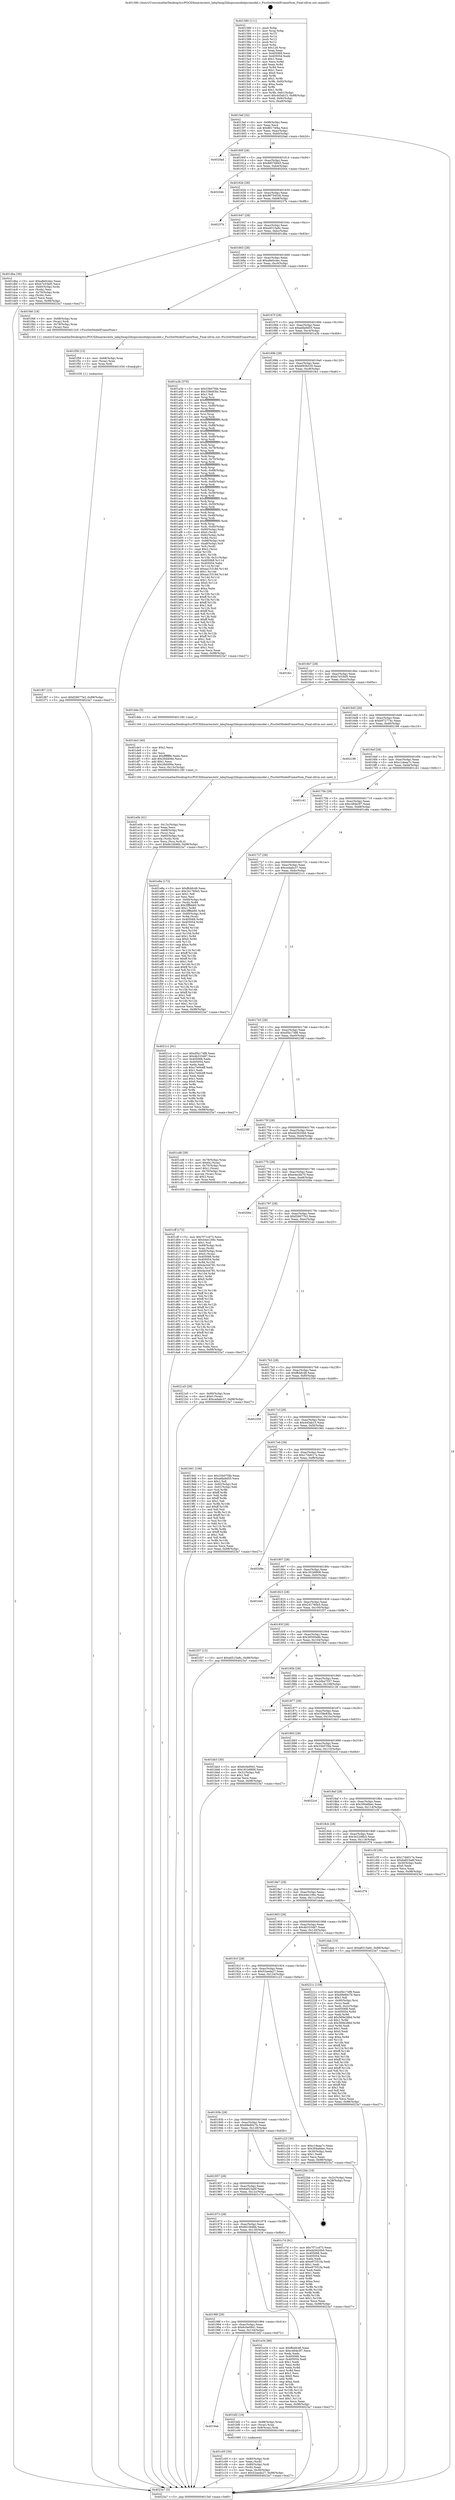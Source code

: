 digraph "0x401580" {
  label = "0x401580 (/mnt/c/Users/mathe/Desktop/tcc/POCII/binaries/extr_labq3map2libspicomodelpicomodel.c_PicoSetModelFrameNum_Final-ollvm.out::main(0))"
  labelloc = "t"
  node[shape=record]

  Entry [label="",width=0.3,height=0.3,shape=circle,fillcolor=black,style=filled]
  "0x4015ef" [label="{
     0x4015ef [32]\l
     | [instrs]\l
     &nbsp;&nbsp;0x4015ef \<+6\>: mov -0x98(%rbp),%eax\l
     &nbsp;&nbsp;0x4015f5 \<+2\>: mov %eax,%ecx\l
     &nbsp;&nbsp;0x4015f7 \<+6\>: sub $0x88174f4a,%ecx\l
     &nbsp;&nbsp;0x4015fd \<+6\>: mov %eax,-0xac(%rbp)\l
     &nbsp;&nbsp;0x401603 \<+6\>: mov %ecx,-0xb0(%rbp)\l
     &nbsp;&nbsp;0x401609 \<+6\>: je 00000000004020ad \<main+0xb2d\>\l
  }"]
  "0x4020ad" [label="{
     0x4020ad\l
  }", style=dashed]
  "0x40160f" [label="{
     0x40160f [28]\l
     | [instrs]\l
     &nbsp;&nbsp;0x40160f \<+5\>: jmp 0000000000401614 \<main+0x94\>\l
     &nbsp;&nbsp;0x401614 \<+6\>: mov -0xac(%rbp),%eax\l
     &nbsp;&nbsp;0x40161a \<+5\>: sub $0x88576845,%eax\l
     &nbsp;&nbsp;0x40161f \<+6\>: mov %eax,-0xb4(%rbp)\l
     &nbsp;&nbsp;0x401625 \<+6\>: je 0000000000402044 \<main+0xac4\>\l
  }"]
  Exit [label="",width=0.3,height=0.3,shape=circle,fillcolor=black,style=filled,peripheries=2]
  "0x402044" [label="{
     0x402044\l
  }", style=dashed]
  "0x40162b" [label="{
     0x40162b [28]\l
     | [instrs]\l
     &nbsp;&nbsp;0x40162b \<+5\>: jmp 0000000000401630 \<main+0xb0\>\l
     &nbsp;&nbsp;0x401630 \<+6\>: mov -0xac(%rbp),%eax\l
     &nbsp;&nbsp;0x401636 \<+5\>: sub $0x96754536,%eax\l
     &nbsp;&nbsp;0x40163b \<+6\>: mov %eax,-0xb8(%rbp)\l
     &nbsp;&nbsp;0x401641 \<+6\>: je 000000000040237b \<main+0xdfb\>\l
  }"]
  "0x401f67" [label="{
     0x401f67 [15]\l
     | [instrs]\l
     &nbsp;&nbsp;0x401f67 \<+10\>: movl $0xf26677b3,-0x98(%rbp)\l
     &nbsp;&nbsp;0x401f71 \<+5\>: jmp 00000000004023a7 \<main+0xe27\>\l
  }"]
  "0x40237b" [label="{
     0x40237b\l
  }", style=dashed]
  "0x401647" [label="{
     0x401647 [28]\l
     | [instrs]\l
     &nbsp;&nbsp;0x401647 \<+5\>: jmp 000000000040164c \<main+0xcc\>\l
     &nbsp;&nbsp;0x40164c \<+6\>: mov -0xac(%rbp),%eax\l
     &nbsp;&nbsp;0x401652 \<+5\>: sub $0xa6515a8c,%eax\l
     &nbsp;&nbsp;0x401657 \<+6\>: mov %eax,-0xbc(%rbp)\l
     &nbsp;&nbsp;0x40165d \<+6\>: je 0000000000401dba \<main+0x83a\>\l
  }"]
  "0x401f58" [label="{
     0x401f58 [15]\l
     | [instrs]\l
     &nbsp;&nbsp;0x401f58 \<+4\>: mov -0x68(%rbp),%rax\l
     &nbsp;&nbsp;0x401f5c \<+3\>: mov (%rax),%rax\l
     &nbsp;&nbsp;0x401f5f \<+3\>: mov %rax,%rdi\l
     &nbsp;&nbsp;0x401f62 \<+5\>: call 0000000000401030 \<free@plt\>\l
     | [calls]\l
     &nbsp;&nbsp;0x401030 \{1\} (unknown)\l
  }"]
  "0x401dba" [label="{
     0x401dba [36]\l
     | [instrs]\l
     &nbsp;&nbsp;0x401dba \<+5\>: mov $0xa8e0c4ec,%eax\l
     &nbsp;&nbsp;0x401dbf \<+5\>: mov $0xb7e53bf5,%ecx\l
     &nbsp;&nbsp;0x401dc4 \<+4\>: mov -0x60(%rbp),%rdx\l
     &nbsp;&nbsp;0x401dc8 \<+2\>: mov (%rdx),%esi\l
     &nbsp;&nbsp;0x401dca \<+4\>: mov -0x70(%rbp),%rdx\l
     &nbsp;&nbsp;0x401dce \<+2\>: cmp (%rdx),%esi\l
     &nbsp;&nbsp;0x401dd0 \<+3\>: cmovl %ecx,%eax\l
     &nbsp;&nbsp;0x401dd3 \<+6\>: mov %eax,-0x98(%rbp)\l
     &nbsp;&nbsp;0x401dd9 \<+5\>: jmp 00000000004023a7 \<main+0xe27\>\l
  }"]
  "0x401663" [label="{
     0x401663 [28]\l
     | [instrs]\l
     &nbsp;&nbsp;0x401663 \<+5\>: jmp 0000000000401668 \<main+0xe8\>\l
     &nbsp;&nbsp;0x401668 \<+6\>: mov -0xac(%rbp),%eax\l
     &nbsp;&nbsp;0x40166e \<+5\>: sub $0xa8e0c4ec,%eax\l
     &nbsp;&nbsp;0x401673 \<+6\>: mov %eax,-0xc0(%rbp)\l
     &nbsp;&nbsp;0x401679 \<+6\>: je 0000000000401f46 \<main+0x9c6\>\l
  }"]
  "0x401e0b" [label="{
     0x401e0b [41]\l
     | [instrs]\l
     &nbsp;&nbsp;0x401e0b \<+6\>: mov -0x13c(%rbp),%ecx\l
     &nbsp;&nbsp;0x401e11 \<+3\>: imul %eax,%ecx\l
     &nbsp;&nbsp;0x401e14 \<+4\>: mov -0x68(%rbp),%rsi\l
     &nbsp;&nbsp;0x401e18 \<+3\>: mov (%rsi),%rsi\l
     &nbsp;&nbsp;0x401e1b \<+4\>: mov -0x60(%rbp),%rdi\l
     &nbsp;&nbsp;0x401e1f \<+3\>: movslq (%rdi),%rdi\l
     &nbsp;&nbsp;0x401e22 \<+3\>: mov %ecx,(%rsi,%rdi,4)\l
     &nbsp;&nbsp;0x401e25 \<+10\>: movl $0x6b1fd46b,-0x98(%rbp)\l
     &nbsp;&nbsp;0x401e2f \<+5\>: jmp 00000000004023a7 \<main+0xe27\>\l
  }"]
  "0x401f46" [label="{
     0x401f46 [18]\l
     | [instrs]\l
     &nbsp;&nbsp;0x401f46 \<+4\>: mov -0x68(%rbp),%rax\l
     &nbsp;&nbsp;0x401f4a \<+3\>: mov (%rax),%rdi\l
     &nbsp;&nbsp;0x401f4d \<+4\>: mov -0x78(%rbp),%rax\l
     &nbsp;&nbsp;0x401f51 \<+2\>: mov (%rax),%esi\l
     &nbsp;&nbsp;0x401f53 \<+5\>: call 00000000004013c0 \<PicoSetModelFrameNum\>\l
     | [calls]\l
     &nbsp;&nbsp;0x4013c0 \{1\} (/mnt/c/Users/mathe/Desktop/tcc/POCII/binaries/extr_labq3map2libspicomodelpicomodel.c_PicoSetModelFrameNum_Final-ollvm.out::PicoSetModelFrameNum)\l
  }"]
  "0x40167f" [label="{
     0x40167f [28]\l
     | [instrs]\l
     &nbsp;&nbsp;0x40167f \<+5\>: jmp 0000000000401684 \<main+0x104\>\l
     &nbsp;&nbsp;0x401684 \<+6\>: mov -0xac(%rbp),%eax\l
     &nbsp;&nbsp;0x40168a \<+5\>: sub $0xafda9d55,%eax\l
     &nbsp;&nbsp;0x40168f \<+6\>: mov %eax,-0xc4(%rbp)\l
     &nbsp;&nbsp;0x401695 \<+6\>: je 0000000000401a3b \<main+0x4bb\>\l
  }"]
  "0x401de3" [label="{
     0x401de3 [40]\l
     | [instrs]\l
     &nbsp;&nbsp;0x401de3 \<+5\>: mov $0x2,%ecx\l
     &nbsp;&nbsp;0x401de8 \<+1\>: cltd\l
     &nbsp;&nbsp;0x401de9 \<+2\>: idiv %ecx\l
     &nbsp;&nbsp;0x401deb \<+6\>: imul $0xfffffffe,%edx,%ecx\l
     &nbsp;&nbsp;0x401df1 \<+6\>: add $0x26d406e,%ecx\l
     &nbsp;&nbsp;0x401df7 \<+3\>: add $0x1,%ecx\l
     &nbsp;&nbsp;0x401dfa \<+6\>: sub $0x26d406e,%ecx\l
     &nbsp;&nbsp;0x401e00 \<+6\>: mov %ecx,-0x13c(%rbp)\l
     &nbsp;&nbsp;0x401e06 \<+5\>: call 0000000000401160 \<next_i\>\l
     | [calls]\l
     &nbsp;&nbsp;0x401160 \{1\} (/mnt/c/Users/mathe/Desktop/tcc/POCII/binaries/extr_labq3map2libspicomodelpicomodel.c_PicoSetModelFrameNum_Final-ollvm.out::next_i)\l
  }"]
  "0x401a3b" [label="{
     0x401a3b [376]\l
     | [instrs]\l
     &nbsp;&nbsp;0x401a3b \<+5\>: mov $0x33b07f4b,%eax\l
     &nbsp;&nbsp;0x401a40 \<+5\>: mov $0x338e83bc,%ecx\l
     &nbsp;&nbsp;0x401a45 \<+2\>: mov $0x1,%dl\l
     &nbsp;&nbsp;0x401a47 \<+3\>: mov %rsp,%rsi\l
     &nbsp;&nbsp;0x401a4a \<+4\>: add $0xfffffffffffffff0,%rsi\l
     &nbsp;&nbsp;0x401a4e \<+3\>: mov %rsi,%rsp\l
     &nbsp;&nbsp;0x401a51 \<+7\>: mov %rsi,-0x90(%rbp)\l
     &nbsp;&nbsp;0x401a58 \<+3\>: mov %rsp,%rsi\l
     &nbsp;&nbsp;0x401a5b \<+4\>: add $0xfffffffffffffff0,%rsi\l
     &nbsp;&nbsp;0x401a5f \<+3\>: mov %rsi,%rsp\l
     &nbsp;&nbsp;0x401a62 \<+3\>: mov %rsp,%rdi\l
     &nbsp;&nbsp;0x401a65 \<+4\>: add $0xfffffffffffffff0,%rdi\l
     &nbsp;&nbsp;0x401a69 \<+3\>: mov %rdi,%rsp\l
     &nbsp;&nbsp;0x401a6c \<+7\>: mov %rdi,-0x88(%rbp)\l
     &nbsp;&nbsp;0x401a73 \<+3\>: mov %rsp,%rdi\l
     &nbsp;&nbsp;0x401a76 \<+4\>: add $0xfffffffffffffff0,%rdi\l
     &nbsp;&nbsp;0x401a7a \<+3\>: mov %rdi,%rsp\l
     &nbsp;&nbsp;0x401a7d \<+4\>: mov %rdi,-0x80(%rbp)\l
     &nbsp;&nbsp;0x401a81 \<+3\>: mov %rsp,%rdi\l
     &nbsp;&nbsp;0x401a84 \<+4\>: add $0xfffffffffffffff0,%rdi\l
     &nbsp;&nbsp;0x401a88 \<+3\>: mov %rdi,%rsp\l
     &nbsp;&nbsp;0x401a8b \<+4\>: mov %rdi,-0x78(%rbp)\l
     &nbsp;&nbsp;0x401a8f \<+3\>: mov %rsp,%rdi\l
     &nbsp;&nbsp;0x401a92 \<+4\>: add $0xfffffffffffffff0,%rdi\l
     &nbsp;&nbsp;0x401a96 \<+3\>: mov %rdi,%rsp\l
     &nbsp;&nbsp;0x401a99 \<+4\>: mov %rdi,-0x70(%rbp)\l
     &nbsp;&nbsp;0x401a9d \<+3\>: mov %rsp,%rdi\l
     &nbsp;&nbsp;0x401aa0 \<+4\>: add $0xfffffffffffffff0,%rdi\l
     &nbsp;&nbsp;0x401aa4 \<+3\>: mov %rdi,%rsp\l
     &nbsp;&nbsp;0x401aa7 \<+4\>: mov %rdi,-0x68(%rbp)\l
     &nbsp;&nbsp;0x401aab \<+3\>: mov %rsp,%rdi\l
     &nbsp;&nbsp;0x401aae \<+4\>: add $0xfffffffffffffff0,%rdi\l
     &nbsp;&nbsp;0x401ab2 \<+3\>: mov %rdi,%rsp\l
     &nbsp;&nbsp;0x401ab5 \<+4\>: mov %rdi,-0x60(%rbp)\l
     &nbsp;&nbsp;0x401ab9 \<+3\>: mov %rsp,%rdi\l
     &nbsp;&nbsp;0x401abc \<+4\>: add $0xfffffffffffffff0,%rdi\l
     &nbsp;&nbsp;0x401ac0 \<+3\>: mov %rdi,%rsp\l
     &nbsp;&nbsp;0x401ac3 \<+4\>: mov %rdi,-0x58(%rbp)\l
     &nbsp;&nbsp;0x401ac7 \<+3\>: mov %rsp,%rdi\l
     &nbsp;&nbsp;0x401aca \<+4\>: add $0xfffffffffffffff0,%rdi\l
     &nbsp;&nbsp;0x401ace \<+3\>: mov %rdi,%rsp\l
     &nbsp;&nbsp;0x401ad1 \<+4\>: mov %rdi,-0x50(%rbp)\l
     &nbsp;&nbsp;0x401ad5 \<+3\>: mov %rsp,%rdi\l
     &nbsp;&nbsp;0x401ad8 \<+4\>: add $0xfffffffffffffff0,%rdi\l
     &nbsp;&nbsp;0x401adc \<+3\>: mov %rdi,%rsp\l
     &nbsp;&nbsp;0x401adf \<+4\>: mov %rdi,-0x48(%rbp)\l
     &nbsp;&nbsp;0x401ae3 \<+3\>: mov %rsp,%rdi\l
     &nbsp;&nbsp;0x401ae6 \<+4\>: add $0xfffffffffffffff0,%rdi\l
     &nbsp;&nbsp;0x401aea \<+3\>: mov %rdi,%rsp\l
     &nbsp;&nbsp;0x401aed \<+4\>: mov %rdi,-0x40(%rbp)\l
     &nbsp;&nbsp;0x401af1 \<+7\>: mov -0x90(%rbp),%rdi\l
     &nbsp;&nbsp;0x401af8 \<+6\>: movl $0x0,(%rdi)\l
     &nbsp;&nbsp;0x401afe \<+7\>: mov -0x9c(%rbp),%r8d\l
     &nbsp;&nbsp;0x401b05 \<+3\>: mov %r8d,(%rsi)\l
     &nbsp;&nbsp;0x401b08 \<+7\>: mov -0x88(%rbp),%rdi\l
     &nbsp;&nbsp;0x401b0f \<+7\>: mov -0xa8(%rbp),%r9\l
     &nbsp;&nbsp;0x401b16 \<+3\>: mov %r9,(%rdi)\l
     &nbsp;&nbsp;0x401b19 \<+3\>: cmpl $0x2,(%rsi)\l
     &nbsp;&nbsp;0x401b1c \<+4\>: setne %r10b\l
     &nbsp;&nbsp;0x401b20 \<+4\>: and $0x1,%r10b\l
     &nbsp;&nbsp;0x401b24 \<+4\>: mov %r10b,-0x31(%rbp)\l
     &nbsp;&nbsp;0x401b28 \<+8\>: mov 0x405068,%r11d\l
     &nbsp;&nbsp;0x401b30 \<+7\>: mov 0x405054,%ebx\l
     &nbsp;&nbsp;0x401b37 \<+3\>: mov %r11d,%r14d\l
     &nbsp;&nbsp;0x401b3a \<+7\>: add $0xaa15318d,%r14d\l
     &nbsp;&nbsp;0x401b41 \<+4\>: sub $0x1,%r14d\l
     &nbsp;&nbsp;0x401b45 \<+7\>: sub $0xaa15318d,%r14d\l
     &nbsp;&nbsp;0x401b4c \<+4\>: imul %r14d,%r11d\l
     &nbsp;&nbsp;0x401b50 \<+4\>: and $0x1,%r11d\l
     &nbsp;&nbsp;0x401b54 \<+4\>: cmp $0x0,%r11d\l
     &nbsp;&nbsp;0x401b58 \<+4\>: sete %r10b\l
     &nbsp;&nbsp;0x401b5c \<+3\>: cmp $0xa,%ebx\l
     &nbsp;&nbsp;0x401b5f \<+4\>: setl %r15b\l
     &nbsp;&nbsp;0x401b63 \<+3\>: mov %r10b,%r12b\l
     &nbsp;&nbsp;0x401b66 \<+4\>: xor $0xff,%r12b\l
     &nbsp;&nbsp;0x401b6a \<+3\>: mov %r15b,%r13b\l
     &nbsp;&nbsp;0x401b6d \<+4\>: xor $0xff,%r13b\l
     &nbsp;&nbsp;0x401b71 \<+3\>: xor $0x1,%dl\l
     &nbsp;&nbsp;0x401b74 \<+3\>: mov %r12b,%sil\l
     &nbsp;&nbsp;0x401b77 \<+4\>: and $0xff,%sil\l
     &nbsp;&nbsp;0x401b7b \<+3\>: and %dl,%r10b\l
     &nbsp;&nbsp;0x401b7e \<+3\>: mov %r13b,%dil\l
     &nbsp;&nbsp;0x401b81 \<+4\>: and $0xff,%dil\l
     &nbsp;&nbsp;0x401b85 \<+3\>: and %dl,%r15b\l
     &nbsp;&nbsp;0x401b88 \<+3\>: or %r10b,%sil\l
     &nbsp;&nbsp;0x401b8b \<+3\>: or %r15b,%dil\l
     &nbsp;&nbsp;0x401b8e \<+3\>: xor %dil,%sil\l
     &nbsp;&nbsp;0x401b91 \<+3\>: or %r13b,%r12b\l
     &nbsp;&nbsp;0x401b94 \<+4\>: xor $0xff,%r12b\l
     &nbsp;&nbsp;0x401b98 \<+3\>: or $0x1,%dl\l
     &nbsp;&nbsp;0x401b9b \<+3\>: and %dl,%r12b\l
     &nbsp;&nbsp;0x401b9e \<+3\>: or %r12b,%sil\l
     &nbsp;&nbsp;0x401ba1 \<+4\>: test $0x1,%sil\l
     &nbsp;&nbsp;0x401ba5 \<+3\>: cmovne %ecx,%eax\l
     &nbsp;&nbsp;0x401ba8 \<+6\>: mov %eax,-0x98(%rbp)\l
     &nbsp;&nbsp;0x401bae \<+5\>: jmp 00000000004023a7 \<main+0xe27\>\l
  }"]
  "0x40169b" [label="{
     0x40169b [28]\l
     | [instrs]\l
     &nbsp;&nbsp;0x40169b \<+5\>: jmp 00000000004016a0 \<main+0x120\>\l
     &nbsp;&nbsp;0x4016a0 \<+6\>: mov -0xac(%rbp),%eax\l
     &nbsp;&nbsp;0x4016a6 \<+5\>: sub $0xb693b530,%eax\l
     &nbsp;&nbsp;0x4016ab \<+6\>: mov %eax,-0xc8(%rbp)\l
     &nbsp;&nbsp;0x4016b1 \<+6\>: je 0000000000401fe1 \<main+0xa61\>\l
  }"]
  "0x401cff" [label="{
     0x401cff [172]\l
     | [instrs]\l
     &nbsp;&nbsp;0x401cff \<+5\>: mov $0x7f71cd73,%ecx\l
     &nbsp;&nbsp;0x401d04 \<+5\>: mov $0x44ec166c,%edx\l
     &nbsp;&nbsp;0x401d09 \<+3\>: mov $0x1,%sil\l
     &nbsp;&nbsp;0x401d0c \<+4\>: mov -0x68(%rbp),%rdi\l
     &nbsp;&nbsp;0x401d10 \<+3\>: mov %rax,(%rdi)\l
     &nbsp;&nbsp;0x401d13 \<+4\>: mov -0x60(%rbp),%rax\l
     &nbsp;&nbsp;0x401d17 \<+6\>: movl $0x0,(%rax)\l
     &nbsp;&nbsp;0x401d1d \<+8\>: mov 0x405068,%r8d\l
     &nbsp;&nbsp;0x401d25 \<+8\>: mov 0x405054,%r9d\l
     &nbsp;&nbsp;0x401d2d \<+3\>: mov %r8d,%r10d\l
     &nbsp;&nbsp;0x401d30 \<+7\>: add $0x4a344781,%r10d\l
     &nbsp;&nbsp;0x401d37 \<+4\>: sub $0x1,%r10d\l
     &nbsp;&nbsp;0x401d3b \<+7\>: sub $0x4a344781,%r10d\l
     &nbsp;&nbsp;0x401d42 \<+4\>: imul %r10d,%r8d\l
     &nbsp;&nbsp;0x401d46 \<+4\>: and $0x1,%r8d\l
     &nbsp;&nbsp;0x401d4a \<+4\>: cmp $0x0,%r8d\l
     &nbsp;&nbsp;0x401d4e \<+4\>: sete %r11b\l
     &nbsp;&nbsp;0x401d52 \<+4\>: cmp $0xa,%r9d\l
     &nbsp;&nbsp;0x401d56 \<+3\>: setl %bl\l
     &nbsp;&nbsp;0x401d59 \<+3\>: mov %r11b,%r14b\l
     &nbsp;&nbsp;0x401d5c \<+4\>: xor $0xff,%r14b\l
     &nbsp;&nbsp;0x401d60 \<+3\>: mov %bl,%r15b\l
     &nbsp;&nbsp;0x401d63 \<+4\>: xor $0xff,%r15b\l
     &nbsp;&nbsp;0x401d67 \<+4\>: xor $0x1,%sil\l
     &nbsp;&nbsp;0x401d6b \<+3\>: mov %r14b,%r12b\l
     &nbsp;&nbsp;0x401d6e \<+4\>: and $0xff,%r12b\l
     &nbsp;&nbsp;0x401d72 \<+3\>: and %sil,%r11b\l
     &nbsp;&nbsp;0x401d75 \<+3\>: mov %r15b,%r13b\l
     &nbsp;&nbsp;0x401d78 \<+4\>: and $0xff,%r13b\l
     &nbsp;&nbsp;0x401d7c \<+3\>: and %sil,%bl\l
     &nbsp;&nbsp;0x401d7f \<+3\>: or %r11b,%r12b\l
     &nbsp;&nbsp;0x401d82 \<+3\>: or %bl,%r13b\l
     &nbsp;&nbsp;0x401d85 \<+3\>: xor %r13b,%r12b\l
     &nbsp;&nbsp;0x401d88 \<+3\>: or %r15b,%r14b\l
     &nbsp;&nbsp;0x401d8b \<+4\>: xor $0xff,%r14b\l
     &nbsp;&nbsp;0x401d8f \<+4\>: or $0x1,%sil\l
     &nbsp;&nbsp;0x401d93 \<+3\>: and %sil,%r14b\l
     &nbsp;&nbsp;0x401d96 \<+3\>: or %r14b,%r12b\l
     &nbsp;&nbsp;0x401d99 \<+4\>: test $0x1,%r12b\l
     &nbsp;&nbsp;0x401d9d \<+3\>: cmovne %edx,%ecx\l
     &nbsp;&nbsp;0x401da0 \<+6\>: mov %ecx,-0x98(%rbp)\l
     &nbsp;&nbsp;0x401da6 \<+5\>: jmp 00000000004023a7 \<main+0xe27\>\l
  }"]
  "0x401fe1" [label="{
     0x401fe1\l
  }", style=dashed]
  "0x4016b7" [label="{
     0x4016b7 [28]\l
     | [instrs]\l
     &nbsp;&nbsp;0x4016b7 \<+5\>: jmp 00000000004016bc \<main+0x13c\>\l
     &nbsp;&nbsp;0x4016bc \<+6\>: mov -0xac(%rbp),%eax\l
     &nbsp;&nbsp;0x4016c2 \<+5\>: sub $0xb7e53bf5,%eax\l
     &nbsp;&nbsp;0x4016c7 \<+6\>: mov %eax,-0xcc(%rbp)\l
     &nbsp;&nbsp;0x4016cd \<+6\>: je 0000000000401dde \<main+0x85e\>\l
  }"]
  "0x401c05" [label="{
     0x401c05 [30]\l
     | [instrs]\l
     &nbsp;&nbsp;0x401c05 \<+4\>: mov -0x80(%rbp),%rdi\l
     &nbsp;&nbsp;0x401c09 \<+2\>: mov %eax,(%rdi)\l
     &nbsp;&nbsp;0x401c0b \<+4\>: mov -0x80(%rbp),%rdi\l
     &nbsp;&nbsp;0x401c0f \<+2\>: mov (%rdi),%eax\l
     &nbsp;&nbsp;0x401c11 \<+3\>: mov %eax,-0x30(%rbp)\l
     &nbsp;&nbsp;0x401c14 \<+10\>: movl $0x52aeda27,-0x98(%rbp)\l
     &nbsp;&nbsp;0x401c1e \<+5\>: jmp 00000000004023a7 \<main+0xe27\>\l
  }"]
  "0x401dde" [label="{
     0x401dde [5]\l
     | [instrs]\l
     &nbsp;&nbsp;0x401dde \<+5\>: call 0000000000401160 \<next_i\>\l
     | [calls]\l
     &nbsp;&nbsp;0x401160 \{1\} (/mnt/c/Users/mathe/Desktop/tcc/POCII/binaries/extr_labq3map2libspicomodelpicomodel.c_PicoSetModelFrameNum_Final-ollvm.out::next_i)\l
  }"]
  "0x4016d3" [label="{
     0x4016d3 [28]\l
     | [instrs]\l
     &nbsp;&nbsp;0x4016d3 \<+5\>: jmp 00000000004016d8 \<main+0x158\>\l
     &nbsp;&nbsp;0x4016d8 \<+6\>: mov -0xac(%rbp),%eax\l
     &nbsp;&nbsp;0x4016de \<+5\>: sub $0xb972774c,%eax\l
     &nbsp;&nbsp;0x4016e3 \<+6\>: mov %eax,-0xd0(%rbp)\l
     &nbsp;&nbsp;0x4016e9 \<+6\>: je 0000000000402196 \<main+0xc16\>\l
  }"]
  "0x4019ab" [label="{
     0x4019ab\l
  }", style=dashed]
  "0x402196" [label="{
     0x402196\l
  }", style=dashed]
  "0x4016ef" [label="{
     0x4016ef [28]\l
     | [instrs]\l
     &nbsp;&nbsp;0x4016ef \<+5\>: jmp 00000000004016f4 \<main+0x174\>\l
     &nbsp;&nbsp;0x4016f4 \<+6\>: mov -0xac(%rbp),%eax\l
     &nbsp;&nbsp;0x4016fa \<+5\>: sub $0xc1deaa7c,%eax\l
     &nbsp;&nbsp;0x4016ff \<+6\>: mov %eax,-0xd4(%rbp)\l
     &nbsp;&nbsp;0x401705 \<+6\>: je 0000000000401c41 \<main+0x6c1\>\l
  }"]
  "0x401bf2" [label="{
     0x401bf2 [19]\l
     | [instrs]\l
     &nbsp;&nbsp;0x401bf2 \<+7\>: mov -0x88(%rbp),%rax\l
     &nbsp;&nbsp;0x401bf9 \<+3\>: mov (%rax),%rax\l
     &nbsp;&nbsp;0x401bfc \<+4\>: mov 0x8(%rax),%rdi\l
     &nbsp;&nbsp;0x401c00 \<+5\>: call 0000000000401060 \<atoi@plt\>\l
     | [calls]\l
     &nbsp;&nbsp;0x401060 \{1\} (unknown)\l
  }"]
  "0x401c41" [label="{
     0x401c41\l
  }", style=dashed]
  "0x40170b" [label="{
     0x40170b [28]\l
     | [instrs]\l
     &nbsp;&nbsp;0x40170b \<+5\>: jmp 0000000000401710 \<main+0x190\>\l
     &nbsp;&nbsp;0x401710 \<+6\>: mov -0xac(%rbp),%eax\l
     &nbsp;&nbsp;0x401716 \<+5\>: sub $0xc484e3f7,%eax\l
     &nbsp;&nbsp;0x40171b \<+6\>: mov %eax,-0xd8(%rbp)\l
     &nbsp;&nbsp;0x401721 \<+6\>: je 0000000000401e8a \<main+0x90a\>\l
  }"]
  "0x40198f" [label="{
     0x40198f [28]\l
     | [instrs]\l
     &nbsp;&nbsp;0x40198f \<+5\>: jmp 0000000000401994 \<main+0x414\>\l
     &nbsp;&nbsp;0x401994 \<+6\>: mov -0xac(%rbp),%eax\l
     &nbsp;&nbsp;0x40199a \<+5\>: sub $0x6c0e0941,%eax\l
     &nbsp;&nbsp;0x40199f \<+6\>: mov %eax,-0x134(%rbp)\l
     &nbsp;&nbsp;0x4019a5 \<+6\>: je 0000000000401bf2 \<main+0x672\>\l
  }"]
  "0x401e8a" [label="{
     0x401e8a [173]\l
     | [instrs]\l
     &nbsp;&nbsp;0x401e8a \<+5\>: mov $0xffcbfc48,%eax\l
     &nbsp;&nbsp;0x401e8f \<+5\>: mov $0x241760e5,%ecx\l
     &nbsp;&nbsp;0x401e94 \<+2\>: mov $0x1,%dl\l
     &nbsp;&nbsp;0x401e96 \<+2\>: xor %esi,%esi\l
     &nbsp;&nbsp;0x401e98 \<+4\>: mov -0x60(%rbp),%rdi\l
     &nbsp;&nbsp;0x401e9c \<+3\>: mov (%rdi),%r8d\l
     &nbsp;&nbsp;0x401e9f \<+7\>: sub $0x3fffeb60,%r8d\l
     &nbsp;&nbsp;0x401ea6 \<+4\>: add $0x1,%r8d\l
     &nbsp;&nbsp;0x401eaa \<+7\>: add $0x3fffeb60,%r8d\l
     &nbsp;&nbsp;0x401eb1 \<+4\>: mov -0x60(%rbp),%rdi\l
     &nbsp;&nbsp;0x401eb5 \<+3\>: mov %r8d,(%rdi)\l
     &nbsp;&nbsp;0x401eb8 \<+8\>: mov 0x405068,%r8d\l
     &nbsp;&nbsp;0x401ec0 \<+8\>: mov 0x405054,%r9d\l
     &nbsp;&nbsp;0x401ec8 \<+3\>: sub $0x1,%esi\l
     &nbsp;&nbsp;0x401ecb \<+3\>: mov %r8d,%r10d\l
     &nbsp;&nbsp;0x401ece \<+3\>: add %esi,%r10d\l
     &nbsp;&nbsp;0x401ed1 \<+4\>: imul %r10d,%r8d\l
     &nbsp;&nbsp;0x401ed5 \<+4\>: and $0x1,%r8d\l
     &nbsp;&nbsp;0x401ed9 \<+4\>: cmp $0x0,%r8d\l
     &nbsp;&nbsp;0x401edd \<+4\>: sete %r11b\l
     &nbsp;&nbsp;0x401ee1 \<+4\>: cmp $0xa,%r9d\l
     &nbsp;&nbsp;0x401ee5 \<+3\>: setl %bl\l
     &nbsp;&nbsp;0x401ee8 \<+3\>: mov %r11b,%r14b\l
     &nbsp;&nbsp;0x401eeb \<+4\>: xor $0xff,%r14b\l
     &nbsp;&nbsp;0x401eef \<+3\>: mov %bl,%r15b\l
     &nbsp;&nbsp;0x401ef2 \<+4\>: xor $0xff,%r15b\l
     &nbsp;&nbsp;0x401ef6 \<+3\>: xor $0x1,%dl\l
     &nbsp;&nbsp;0x401ef9 \<+3\>: mov %r14b,%r12b\l
     &nbsp;&nbsp;0x401efc \<+4\>: and $0xff,%r12b\l
     &nbsp;&nbsp;0x401f00 \<+3\>: and %dl,%r11b\l
     &nbsp;&nbsp;0x401f03 \<+3\>: mov %r15b,%r13b\l
     &nbsp;&nbsp;0x401f06 \<+4\>: and $0xff,%r13b\l
     &nbsp;&nbsp;0x401f0a \<+2\>: and %dl,%bl\l
     &nbsp;&nbsp;0x401f0c \<+3\>: or %r11b,%r12b\l
     &nbsp;&nbsp;0x401f0f \<+3\>: or %bl,%r13b\l
     &nbsp;&nbsp;0x401f12 \<+3\>: xor %r13b,%r12b\l
     &nbsp;&nbsp;0x401f15 \<+3\>: or %r15b,%r14b\l
     &nbsp;&nbsp;0x401f18 \<+4\>: xor $0xff,%r14b\l
     &nbsp;&nbsp;0x401f1c \<+3\>: or $0x1,%dl\l
     &nbsp;&nbsp;0x401f1f \<+3\>: and %dl,%r14b\l
     &nbsp;&nbsp;0x401f22 \<+3\>: or %r14b,%r12b\l
     &nbsp;&nbsp;0x401f25 \<+4\>: test $0x1,%r12b\l
     &nbsp;&nbsp;0x401f29 \<+3\>: cmovne %ecx,%eax\l
     &nbsp;&nbsp;0x401f2c \<+6\>: mov %eax,-0x98(%rbp)\l
     &nbsp;&nbsp;0x401f32 \<+5\>: jmp 00000000004023a7 \<main+0xe27\>\l
  }"]
  "0x401727" [label="{
     0x401727 [28]\l
     | [instrs]\l
     &nbsp;&nbsp;0x401727 \<+5\>: jmp 000000000040172c \<main+0x1ac\>\l
     &nbsp;&nbsp;0x40172c \<+6\>: mov -0xac(%rbp),%eax\l
     &nbsp;&nbsp;0x401732 \<+5\>: sub $0xcedabc37,%eax\l
     &nbsp;&nbsp;0x401737 \<+6\>: mov %eax,-0xdc(%rbp)\l
     &nbsp;&nbsp;0x40173d \<+6\>: je 00000000004021c1 \<main+0xc41\>\l
  }"]
  "0x401e34" [label="{
     0x401e34 [86]\l
     | [instrs]\l
     &nbsp;&nbsp;0x401e34 \<+5\>: mov $0xffcbfc48,%eax\l
     &nbsp;&nbsp;0x401e39 \<+5\>: mov $0xc484e3f7,%ecx\l
     &nbsp;&nbsp;0x401e3e \<+2\>: xor %edx,%edx\l
     &nbsp;&nbsp;0x401e40 \<+7\>: mov 0x405068,%esi\l
     &nbsp;&nbsp;0x401e47 \<+7\>: mov 0x405054,%edi\l
     &nbsp;&nbsp;0x401e4e \<+3\>: sub $0x1,%edx\l
     &nbsp;&nbsp;0x401e51 \<+3\>: mov %esi,%r8d\l
     &nbsp;&nbsp;0x401e54 \<+3\>: add %edx,%r8d\l
     &nbsp;&nbsp;0x401e57 \<+4\>: imul %r8d,%esi\l
     &nbsp;&nbsp;0x401e5b \<+3\>: and $0x1,%esi\l
     &nbsp;&nbsp;0x401e5e \<+3\>: cmp $0x0,%esi\l
     &nbsp;&nbsp;0x401e61 \<+4\>: sete %r9b\l
     &nbsp;&nbsp;0x401e65 \<+3\>: cmp $0xa,%edi\l
     &nbsp;&nbsp;0x401e68 \<+4\>: setl %r10b\l
     &nbsp;&nbsp;0x401e6c \<+3\>: mov %r9b,%r11b\l
     &nbsp;&nbsp;0x401e6f \<+3\>: and %r10b,%r11b\l
     &nbsp;&nbsp;0x401e72 \<+3\>: xor %r10b,%r9b\l
     &nbsp;&nbsp;0x401e75 \<+3\>: or %r9b,%r11b\l
     &nbsp;&nbsp;0x401e78 \<+4\>: test $0x1,%r11b\l
     &nbsp;&nbsp;0x401e7c \<+3\>: cmovne %ecx,%eax\l
     &nbsp;&nbsp;0x401e7f \<+6\>: mov %eax,-0x98(%rbp)\l
     &nbsp;&nbsp;0x401e85 \<+5\>: jmp 00000000004023a7 \<main+0xe27\>\l
  }"]
  "0x4021c1" [label="{
     0x4021c1 [91]\l
     | [instrs]\l
     &nbsp;&nbsp;0x4021c1 \<+5\>: mov $0xd5b17df8,%eax\l
     &nbsp;&nbsp;0x4021c6 \<+5\>: mov $0x4b333487,%ecx\l
     &nbsp;&nbsp;0x4021cb \<+7\>: mov 0x405068,%edx\l
     &nbsp;&nbsp;0x4021d2 \<+7\>: mov 0x405054,%esi\l
     &nbsp;&nbsp;0x4021d9 \<+2\>: mov %edx,%edi\l
     &nbsp;&nbsp;0x4021db \<+6\>: sub $0xc7e944ff,%edi\l
     &nbsp;&nbsp;0x4021e1 \<+3\>: sub $0x1,%edi\l
     &nbsp;&nbsp;0x4021e4 \<+6\>: add $0xc7e944ff,%edi\l
     &nbsp;&nbsp;0x4021ea \<+3\>: imul %edi,%edx\l
     &nbsp;&nbsp;0x4021ed \<+3\>: and $0x1,%edx\l
     &nbsp;&nbsp;0x4021f0 \<+3\>: cmp $0x0,%edx\l
     &nbsp;&nbsp;0x4021f3 \<+4\>: sete %r8b\l
     &nbsp;&nbsp;0x4021f7 \<+3\>: cmp $0xa,%esi\l
     &nbsp;&nbsp;0x4021fa \<+4\>: setl %r9b\l
     &nbsp;&nbsp;0x4021fe \<+3\>: mov %r8b,%r10b\l
     &nbsp;&nbsp;0x402201 \<+3\>: and %r9b,%r10b\l
     &nbsp;&nbsp;0x402204 \<+3\>: xor %r9b,%r8b\l
     &nbsp;&nbsp;0x402207 \<+3\>: or %r8b,%r10b\l
     &nbsp;&nbsp;0x40220a \<+4\>: test $0x1,%r10b\l
     &nbsp;&nbsp;0x40220e \<+3\>: cmovne %ecx,%eax\l
     &nbsp;&nbsp;0x402211 \<+6\>: mov %eax,-0x98(%rbp)\l
     &nbsp;&nbsp;0x402217 \<+5\>: jmp 00000000004023a7 \<main+0xe27\>\l
  }"]
  "0x401743" [label="{
     0x401743 [28]\l
     | [instrs]\l
     &nbsp;&nbsp;0x401743 \<+5\>: jmp 0000000000401748 \<main+0x1c8\>\l
     &nbsp;&nbsp;0x401748 \<+6\>: mov -0xac(%rbp),%eax\l
     &nbsp;&nbsp;0x40174e \<+5\>: sub $0xd5b17df8,%eax\l
     &nbsp;&nbsp;0x401753 \<+6\>: mov %eax,-0xe0(%rbp)\l
     &nbsp;&nbsp;0x401759 \<+6\>: je 000000000040238f \<main+0xe0f\>\l
  }"]
  "0x401973" [label="{
     0x401973 [28]\l
     | [instrs]\l
     &nbsp;&nbsp;0x401973 \<+5\>: jmp 0000000000401978 \<main+0x3f8\>\l
     &nbsp;&nbsp;0x401978 \<+6\>: mov -0xac(%rbp),%eax\l
     &nbsp;&nbsp;0x40197e \<+5\>: sub $0x6b1fd46b,%eax\l
     &nbsp;&nbsp;0x401983 \<+6\>: mov %eax,-0x130(%rbp)\l
     &nbsp;&nbsp;0x401989 \<+6\>: je 0000000000401e34 \<main+0x8b4\>\l
  }"]
  "0x40238f" [label="{
     0x40238f\l
  }", style=dashed]
  "0x40175f" [label="{
     0x40175f [28]\l
     | [instrs]\l
     &nbsp;&nbsp;0x40175f \<+5\>: jmp 0000000000401764 \<main+0x1e4\>\l
     &nbsp;&nbsp;0x401764 \<+6\>: mov -0xac(%rbp),%eax\l
     &nbsp;&nbsp;0x40176a \<+5\>: sub $0xdd3620b0,%eax\l
     &nbsp;&nbsp;0x40176f \<+6\>: mov %eax,-0xe4(%rbp)\l
     &nbsp;&nbsp;0x401775 \<+6\>: je 0000000000401cd8 \<main+0x758\>\l
  }"]
  "0x401c7d" [label="{
     0x401c7d [91]\l
     | [instrs]\l
     &nbsp;&nbsp;0x401c7d \<+5\>: mov $0x7f71cd73,%eax\l
     &nbsp;&nbsp;0x401c82 \<+5\>: mov $0xdd3620b0,%ecx\l
     &nbsp;&nbsp;0x401c87 \<+7\>: mov 0x405068,%edx\l
     &nbsp;&nbsp;0x401c8e \<+7\>: mov 0x405054,%esi\l
     &nbsp;&nbsp;0x401c95 \<+2\>: mov %edx,%edi\l
     &nbsp;&nbsp;0x401c97 \<+6\>: add $0xe97551fa,%edi\l
     &nbsp;&nbsp;0x401c9d \<+3\>: sub $0x1,%edi\l
     &nbsp;&nbsp;0x401ca0 \<+6\>: sub $0xe97551fa,%edi\l
     &nbsp;&nbsp;0x401ca6 \<+3\>: imul %edi,%edx\l
     &nbsp;&nbsp;0x401ca9 \<+3\>: and $0x1,%edx\l
     &nbsp;&nbsp;0x401cac \<+3\>: cmp $0x0,%edx\l
     &nbsp;&nbsp;0x401caf \<+4\>: sete %r8b\l
     &nbsp;&nbsp;0x401cb3 \<+3\>: cmp $0xa,%esi\l
     &nbsp;&nbsp;0x401cb6 \<+4\>: setl %r9b\l
     &nbsp;&nbsp;0x401cba \<+3\>: mov %r8b,%r10b\l
     &nbsp;&nbsp;0x401cbd \<+3\>: and %r9b,%r10b\l
     &nbsp;&nbsp;0x401cc0 \<+3\>: xor %r9b,%r8b\l
     &nbsp;&nbsp;0x401cc3 \<+3\>: or %r8b,%r10b\l
     &nbsp;&nbsp;0x401cc6 \<+4\>: test $0x1,%r10b\l
     &nbsp;&nbsp;0x401cca \<+3\>: cmovne %ecx,%eax\l
     &nbsp;&nbsp;0x401ccd \<+6\>: mov %eax,-0x98(%rbp)\l
     &nbsp;&nbsp;0x401cd3 \<+5\>: jmp 00000000004023a7 \<main+0xe27\>\l
  }"]
  "0x401cd8" [label="{
     0x401cd8 [39]\l
     | [instrs]\l
     &nbsp;&nbsp;0x401cd8 \<+4\>: mov -0x78(%rbp),%rax\l
     &nbsp;&nbsp;0x401cdc \<+6\>: movl $0x64,(%rax)\l
     &nbsp;&nbsp;0x401ce2 \<+4\>: mov -0x70(%rbp),%rax\l
     &nbsp;&nbsp;0x401ce6 \<+6\>: movl $0x1,(%rax)\l
     &nbsp;&nbsp;0x401cec \<+4\>: mov -0x70(%rbp),%rax\l
     &nbsp;&nbsp;0x401cf0 \<+3\>: movslq (%rax),%rax\l
     &nbsp;&nbsp;0x401cf3 \<+4\>: shl $0x2,%rax\l
     &nbsp;&nbsp;0x401cf7 \<+3\>: mov %rax,%rdi\l
     &nbsp;&nbsp;0x401cfa \<+5\>: call 0000000000401050 \<malloc@plt\>\l
     | [calls]\l
     &nbsp;&nbsp;0x401050 \{1\} (unknown)\l
  }"]
  "0x40177b" [label="{
     0x40177b [28]\l
     | [instrs]\l
     &nbsp;&nbsp;0x40177b \<+5\>: jmp 0000000000401780 \<main+0x200\>\l
     &nbsp;&nbsp;0x401780 \<+6\>: mov -0xac(%rbp),%eax\l
     &nbsp;&nbsp;0x401786 \<+5\>: sub $0xe4ecbb70,%eax\l
     &nbsp;&nbsp;0x40178b \<+6\>: mov %eax,-0xe8(%rbp)\l
     &nbsp;&nbsp;0x401791 \<+6\>: je 000000000040206e \<main+0xaee\>\l
  }"]
  "0x401957" [label="{
     0x401957 [28]\l
     | [instrs]\l
     &nbsp;&nbsp;0x401957 \<+5\>: jmp 000000000040195c \<main+0x3dc\>\l
     &nbsp;&nbsp;0x40195c \<+6\>: mov -0xac(%rbp),%eax\l
     &nbsp;&nbsp;0x401962 \<+5\>: sub $0x6a823a6f,%eax\l
     &nbsp;&nbsp;0x401967 \<+6\>: mov %eax,-0x12c(%rbp)\l
     &nbsp;&nbsp;0x40196d \<+6\>: je 0000000000401c7d \<main+0x6fd\>\l
  }"]
  "0x40206e" [label="{
     0x40206e\l
  }", style=dashed]
  "0x401797" [label="{
     0x401797 [28]\l
     | [instrs]\l
     &nbsp;&nbsp;0x401797 \<+5\>: jmp 000000000040179c \<main+0x21c\>\l
     &nbsp;&nbsp;0x40179c \<+6\>: mov -0xac(%rbp),%eax\l
     &nbsp;&nbsp;0x4017a2 \<+5\>: sub $0xf26677b3,%eax\l
     &nbsp;&nbsp;0x4017a7 \<+6\>: mov %eax,-0xec(%rbp)\l
     &nbsp;&nbsp;0x4017ad \<+6\>: je 00000000004021a5 \<main+0xc25\>\l
  }"]
  "0x4022bb" [label="{
     0x4022bb [18]\l
     | [instrs]\l
     &nbsp;&nbsp;0x4022bb \<+3\>: mov -0x2c(%rbp),%eax\l
     &nbsp;&nbsp;0x4022be \<+4\>: lea -0x28(%rbp),%rsp\l
     &nbsp;&nbsp;0x4022c2 \<+1\>: pop %rbx\l
     &nbsp;&nbsp;0x4022c3 \<+2\>: pop %r12\l
     &nbsp;&nbsp;0x4022c5 \<+2\>: pop %r13\l
     &nbsp;&nbsp;0x4022c7 \<+2\>: pop %r14\l
     &nbsp;&nbsp;0x4022c9 \<+2\>: pop %r15\l
     &nbsp;&nbsp;0x4022cb \<+1\>: pop %rbp\l
     &nbsp;&nbsp;0x4022cc \<+1\>: ret\l
  }"]
  "0x4021a5" [label="{
     0x4021a5 [28]\l
     | [instrs]\l
     &nbsp;&nbsp;0x4021a5 \<+7\>: mov -0x90(%rbp),%rax\l
     &nbsp;&nbsp;0x4021ac \<+6\>: movl $0x0,(%rax)\l
     &nbsp;&nbsp;0x4021b2 \<+10\>: movl $0xcedabc37,-0x98(%rbp)\l
     &nbsp;&nbsp;0x4021bc \<+5\>: jmp 00000000004023a7 \<main+0xe27\>\l
  }"]
  "0x4017b3" [label="{
     0x4017b3 [28]\l
     | [instrs]\l
     &nbsp;&nbsp;0x4017b3 \<+5\>: jmp 00000000004017b8 \<main+0x238\>\l
     &nbsp;&nbsp;0x4017b8 \<+6\>: mov -0xac(%rbp),%eax\l
     &nbsp;&nbsp;0x4017be \<+5\>: sub $0xffcbfc48,%eax\l
     &nbsp;&nbsp;0x4017c3 \<+6\>: mov %eax,-0xf0(%rbp)\l
     &nbsp;&nbsp;0x4017c9 \<+6\>: je 0000000000402359 \<main+0xdd9\>\l
  }"]
  "0x40193b" [label="{
     0x40193b [28]\l
     | [instrs]\l
     &nbsp;&nbsp;0x40193b \<+5\>: jmp 0000000000401940 \<main+0x3c0\>\l
     &nbsp;&nbsp;0x401940 \<+6\>: mov -0xac(%rbp),%eax\l
     &nbsp;&nbsp;0x401946 \<+5\>: sub $0x69e80c7b,%eax\l
     &nbsp;&nbsp;0x40194b \<+6\>: mov %eax,-0x128(%rbp)\l
     &nbsp;&nbsp;0x401951 \<+6\>: je 00000000004022bb \<main+0xd3b\>\l
  }"]
  "0x402359" [label="{
     0x402359\l
  }", style=dashed]
  "0x4017cf" [label="{
     0x4017cf [28]\l
     | [instrs]\l
     &nbsp;&nbsp;0x4017cf \<+5\>: jmp 00000000004017d4 \<main+0x254\>\l
     &nbsp;&nbsp;0x4017d4 \<+6\>: mov -0xac(%rbp),%eax\l
     &nbsp;&nbsp;0x4017da \<+5\>: sub $0x445ab15,%eax\l
     &nbsp;&nbsp;0x4017df \<+6\>: mov %eax,-0xf4(%rbp)\l
     &nbsp;&nbsp;0x4017e5 \<+6\>: je 00000000004019d1 \<main+0x451\>\l
  }"]
  "0x401c23" [label="{
     0x401c23 [30]\l
     | [instrs]\l
     &nbsp;&nbsp;0x401c23 \<+5\>: mov $0xc1deaa7c,%eax\l
     &nbsp;&nbsp;0x401c28 \<+5\>: mov $0x394a6bec,%ecx\l
     &nbsp;&nbsp;0x401c2d \<+3\>: mov -0x30(%rbp),%edx\l
     &nbsp;&nbsp;0x401c30 \<+3\>: cmp $0x1,%edx\l
     &nbsp;&nbsp;0x401c33 \<+3\>: cmovl %ecx,%eax\l
     &nbsp;&nbsp;0x401c36 \<+6\>: mov %eax,-0x98(%rbp)\l
     &nbsp;&nbsp;0x401c3c \<+5\>: jmp 00000000004023a7 \<main+0xe27\>\l
  }"]
  "0x4019d1" [label="{
     0x4019d1 [106]\l
     | [instrs]\l
     &nbsp;&nbsp;0x4019d1 \<+5\>: mov $0x33b07f4b,%eax\l
     &nbsp;&nbsp;0x4019d6 \<+5\>: mov $0xafda9d55,%ecx\l
     &nbsp;&nbsp;0x4019db \<+2\>: mov $0x1,%dl\l
     &nbsp;&nbsp;0x4019dd \<+7\>: mov -0x92(%rbp),%sil\l
     &nbsp;&nbsp;0x4019e4 \<+7\>: mov -0x91(%rbp),%dil\l
     &nbsp;&nbsp;0x4019eb \<+3\>: mov %sil,%r8b\l
     &nbsp;&nbsp;0x4019ee \<+4\>: xor $0xff,%r8b\l
     &nbsp;&nbsp;0x4019f2 \<+3\>: mov %dil,%r9b\l
     &nbsp;&nbsp;0x4019f5 \<+4\>: xor $0xff,%r9b\l
     &nbsp;&nbsp;0x4019f9 \<+3\>: xor $0x1,%dl\l
     &nbsp;&nbsp;0x4019fc \<+3\>: mov %r8b,%r10b\l
     &nbsp;&nbsp;0x4019ff \<+4\>: and $0xff,%r10b\l
     &nbsp;&nbsp;0x401a03 \<+3\>: and %dl,%sil\l
     &nbsp;&nbsp;0x401a06 \<+3\>: mov %r9b,%r11b\l
     &nbsp;&nbsp;0x401a09 \<+4\>: and $0xff,%r11b\l
     &nbsp;&nbsp;0x401a0d \<+3\>: and %dl,%dil\l
     &nbsp;&nbsp;0x401a10 \<+3\>: or %sil,%r10b\l
     &nbsp;&nbsp;0x401a13 \<+3\>: or %dil,%r11b\l
     &nbsp;&nbsp;0x401a16 \<+3\>: xor %r11b,%r10b\l
     &nbsp;&nbsp;0x401a19 \<+3\>: or %r9b,%r8b\l
     &nbsp;&nbsp;0x401a1c \<+4\>: xor $0xff,%r8b\l
     &nbsp;&nbsp;0x401a20 \<+3\>: or $0x1,%dl\l
     &nbsp;&nbsp;0x401a23 \<+3\>: and %dl,%r8b\l
     &nbsp;&nbsp;0x401a26 \<+3\>: or %r8b,%r10b\l
     &nbsp;&nbsp;0x401a29 \<+4\>: test $0x1,%r10b\l
     &nbsp;&nbsp;0x401a2d \<+3\>: cmovne %ecx,%eax\l
     &nbsp;&nbsp;0x401a30 \<+6\>: mov %eax,-0x98(%rbp)\l
     &nbsp;&nbsp;0x401a36 \<+5\>: jmp 00000000004023a7 \<main+0xe27\>\l
  }"]
  "0x4017eb" [label="{
     0x4017eb [28]\l
     | [instrs]\l
     &nbsp;&nbsp;0x4017eb \<+5\>: jmp 00000000004017f0 \<main+0x270\>\l
     &nbsp;&nbsp;0x4017f0 \<+6\>: mov -0xac(%rbp),%eax\l
     &nbsp;&nbsp;0x4017f6 \<+5\>: sub $0x17d4017e,%eax\l
     &nbsp;&nbsp;0x4017fb \<+6\>: mov %eax,-0xf8(%rbp)\l
     &nbsp;&nbsp;0x401801 \<+6\>: je 000000000040209e \<main+0xb1e\>\l
  }"]
  "0x4023a7" [label="{
     0x4023a7 [5]\l
     | [instrs]\l
     &nbsp;&nbsp;0x4023a7 \<+5\>: jmp 00000000004015ef \<main+0x6f\>\l
  }"]
  "0x401580" [label="{
     0x401580 [111]\l
     | [instrs]\l
     &nbsp;&nbsp;0x401580 \<+1\>: push %rbp\l
     &nbsp;&nbsp;0x401581 \<+3\>: mov %rsp,%rbp\l
     &nbsp;&nbsp;0x401584 \<+2\>: push %r15\l
     &nbsp;&nbsp;0x401586 \<+2\>: push %r14\l
     &nbsp;&nbsp;0x401588 \<+2\>: push %r13\l
     &nbsp;&nbsp;0x40158a \<+2\>: push %r12\l
     &nbsp;&nbsp;0x40158c \<+1\>: push %rbx\l
     &nbsp;&nbsp;0x40158d \<+7\>: sub $0x128,%rsp\l
     &nbsp;&nbsp;0x401594 \<+2\>: xor %eax,%eax\l
     &nbsp;&nbsp;0x401596 \<+7\>: mov 0x405068,%ecx\l
     &nbsp;&nbsp;0x40159d \<+7\>: mov 0x405054,%edx\l
     &nbsp;&nbsp;0x4015a4 \<+3\>: sub $0x1,%eax\l
     &nbsp;&nbsp;0x4015a7 \<+3\>: mov %ecx,%r8d\l
     &nbsp;&nbsp;0x4015aa \<+3\>: add %eax,%r8d\l
     &nbsp;&nbsp;0x4015ad \<+4\>: imul %r8d,%ecx\l
     &nbsp;&nbsp;0x4015b1 \<+3\>: and $0x1,%ecx\l
     &nbsp;&nbsp;0x4015b4 \<+3\>: cmp $0x0,%ecx\l
     &nbsp;&nbsp;0x4015b7 \<+4\>: sete %r9b\l
     &nbsp;&nbsp;0x4015bb \<+4\>: and $0x1,%r9b\l
     &nbsp;&nbsp;0x4015bf \<+7\>: mov %r9b,-0x92(%rbp)\l
     &nbsp;&nbsp;0x4015c6 \<+3\>: cmp $0xa,%edx\l
     &nbsp;&nbsp;0x4015c9 \<+4\>: setl %r9b\l
     &nbsp;&nbsp;0x4015cd \<+4\>: and $0x1,%r9b\l
     &nbsp;&nbsp;0x4015d1 \<+7\>: mov %r9b,-0x91(%rbp)\l
     &nbsp;&nbsp;0x4015d8 \<+10\>: movl $0x445ab15,-0x98(%rbp)\l
     &nbsp;&nbsp;0x4015e2 \<+6\>: mov %edi,-0x9c(%rbp)\l
     &nbsp;&nbsp;0x4015e8 \<+7\>: mov %rsi,-0xa8(%rbp)\l
  }"]
  "0x40191f" [label="{
     0x40191f [28]\l
     | [instrs]\l
     &nbsp;&nbsp;0x40191f \<+5\>: jmp 0000000000401924 \<main+0x3a4\>\l
     &nbsp;&nbsp;0x401924 \<+6\>: mov -0xac(%rbp),%eax\l
     &nbsp;&nbsp;0x40192a \<+5\>: sub $0x52aeda27,%eax\l
     &nbsp;&nbsp;0x40192f \<+6\>: mov %eax,-0x124(%rbp)\l
     &nbsp;&nbsp;0x401935 \<+6\>: je 0000000000401c23 \<main+0x6a3\>\l
  }"]
  "0x40221c" [label="{
     0x40221c [159]\l
     | [instrs]\l
     &nbsp;&nbsp;0x40221c \<+5\>: mov $0xd5b17df8,%eax\l
     &nbsp;&nbsp;0x402221 \<+5\>: mov $0x69e80c7b,%ecx\l
     &nbsp;&nbsp;0x402226 \<+2\>: mov $0x1,%dl\l
     &nbsp;&nbsp;0x402228 \<+7\>: mov -0x90(%rbp),%rsi\l
     &nbsp;&nbsp;0x40222f \<+2\>: mov (%rsi),%edi\l
     &nbsp;&nbsp;0x402231 \<+3\>: mov %edi,-0x2c(%rbp)\l
     &nbsp;&nbsp;0x402234 \<+7\>: mov 0x405068,%edi\l
     &nbsp;&nbsp;0x40223b \<+8\>: mov 0x405054,%r8d\l
     &nbsp;&nbsp;0x402243 \<+3\>: mov %edi,%r9d\l
     &nbsp;&nbsp;0x402246 \<+7\>: add $0x569e286d,%r9d\l
     &nbsp;&nbsp;0x40224d \<+4\>: sub $0x1,%r9d\l
     &nbsp;&nbsp;0x402251 \<+7\>: sub $0x569e286d,%r9d\l
     &nbsp;&nbsp;0x402258 \<+4\>: imul %r9d,%edi\l
     &nbsp;&nbsp;0x40225c \<+3\>: and $0x1,%edi\l
     &nbsp;&nbsp;0x40225f \<+3\>: cmp $0x0,%edi\l
     &nbsp;&nbsp;0x402262 \<+4\>: sete %r10b\l
     &nbsp;&nbsp;0x402266 \<+4\>: cmp $0xa,%r8d\l
     &nbsp;&nbsp;0x40226a \<+4\>: setl %r11b\l
     &nbsp;&nbsp;0x40226e \<+3\>: mov %r10b,%bl\l
     &nbsp;&nbsp;0x402271 \<+3\>: xor $0xff,%bl\l
     &nbsp;&nbsp;0x402274 \<+3\>: mov %r11b,%r14b\l
     &nbsp;&nbsp;0x402277 \<+4\>: xor $0xff,%r14b\l
     &nbsp;&nbsp;0x40227b \<+3\>: xor $0x1,%dl\l
     &nbsp;&nbsp;0x40227e \<+3\>: mov %bl,%r15b\l
     &nbsp;&nbsp;0x402281 \<+4\>: and $0xff,%r15b\l
     &nbsp;&nbsp;0x402285 \<+3\>: and %dl,%r10b\l
     &nbsp;&nbsp;0x402288 \<+3\>: mov %r14b,%r12b\l
     &nbsp;&nbsp;0x40228b \<+4\>: and $0xff,%r12b\l
     &nbsp;&nbsp;0x40228f \<+3\>: and %dl,%r11b\l
     &nbsp;&nbsp;0x402292 \<+3\>: or %r10b,%r15b\l
     &nbsp;&nbsp;0x402295 \<+3\>: or %r11b,%r12b\l
     &nbsp;&nbsp;0x402298 \<+3\>: xor %r12b,%r15b\l
     &nbsp;&nbsp;0x40229b \<+3\>: or %r14b,%bl\l
     &nbsp;&nbsp;0x40229e \<+3\>: xor $0xff,%bl\l
     &nbsp;&nbsp;0x4022a1 \<+3\>: or $0x1,%dl\l
     &nbsp;&nbsp;0x4022a4 \<+2\>: and %dl,%bl\l
     &nbsp;&nbsp;0x4022a6 \<+3\>: or %bl,%r15b\l
     &nbsp;&nbsp;0x4022a9 \<+4\>: test $0x1,%r15b\l
     &nbsp;&nbsp;0x4022ad \<+3\>: cmovne %ecx,%eax\l
     &nbsp;&nbsp;0x4022b0 \<+6\>: mov %eax,-0x98(%rbp)\l
     &nbsp;&nbsp;0x4022b6 \<+5\>: jmp 00000000004023a7 \<main+0xe27\>\l
  }"]
  "0x40209e" [label="{
     0x40209e\l
  }", style=dashed]
  "0x401807" [label="{
     0x401807 [28]\l
     | [instrs]\l
     &nbsp;&nbsp;0x401807 \<+5\>: jmp 000000000040180c \<main+0x28c\>\l
     &nbsp;&nbsp;0x40180c \<+6\>: mov -0xac(%rbp),%eax\l
     &nbsp;&nbsp;0x401812 \<+5\>: sub $0x181b9806,%eax\l
     &nbsp;&nbsp;0x401817 \<+6\>: mov %eax,-0xfc(%rbp)\l
     &nbsp;&nbsp;0x40181d \<+6\>: je 0000000000401bd1 \<main+0x651\>\l
  }"]
  "0x401903" [label="{
     0x401903 [28]\l
     | [instrs]\l
     &nbsp;&nbsp;0x401903 \<+5\>: jmp 0000000000401908 \<main+0x388\>\l
     &nbsp;&nbsp;0x401908 \<+6\>: mov -0xac(%rbp),%eax\l
     &nbsp;&nbsp;0x40190e \<+5\>: sub $0x4b333487,%eax\l
     &nbsp;&nbsp;0x401913 \<+6\>: mov %eax,-0x120(%rbp)\l
     &nbsp;&nbsp;0x401919 \<+6\>: je 000000000040221c \<main+0xc9c\>\l
  }"]
  "0x401bd1" [label="{
     0x401bd1\l
  }", style=dashed]
  "0x401823" [label="{
     0x401823 [28]\l
     | [instrs]\l
     &nbsp;&nbsp;0x401823 \<+5\>: jmp 0000000000401828 \<main+0x2a8\>\l
     &nbsp;&nbsp;0x401828 \<+6\>: mov -0xac(%rbp),%eax\l
     &nbsp;&nbsp;0x40182e \<+5\>: sub $0x241760e5,%eax\l
     &nbsp;&nbsp;0x401833 \<+6\>: mov %eax,-0x100(%rbp)\l
     &nbsp;&nbsp;0x401839 \<+6\>: je 0000000000401f37 \<main+0x9b7\>\l
  }"]
  "0x401dab" [label="{
     0x401dab [15]\l
     | [instrs]\l
     &nbsp;&nbsp;0x401dab \<+10\>: movl $0xa6515a8c,-0x98(%rbp)\l
     &nbsp;&nbsp;0x401db5 \<+5\>: jmp 00000000004023a7 \<main+0xe27\>\l
  }"]
  "0x401f37" [label="{
     0x401f37 [15]\l
     | [instrs]\l
     &nbsp;&nbsp;0x401f37 \<+10\>: movl $0xa6515a8c,-0x98(%rbp)\l
     &nbsp;&nbsp;0x401f41 \<+5\>: jmp 00000000004023a7 \<main+0xe27\>\l
  }"]
  "0x40183f" [label="{
     0x40183f [28]\l
     | [instrs]\l
     &nbsp;&nbsp;0x40183f \<+5\>: jmp 0000000000401844 \<main+0x2c4\>\l
     &nbsp;&nbsp;0x401844 \<+6\>: mov -0xac(%rbp),%eax\l
     &nbsp;&nbsp;0x40184a \<+5\>: sub $0x28500e8b,%eax\l
     &nbsp;&nbsp;0x40184f \<+6\>: mov %eax,-0x104(%rbp)\l
     &nbsp;&nbsp;0x401855 \<+6\>: je 0000000000401fbd \<main+0xa3d\>\l
  }"]
  "0x4018e7" [label="{
     0x4018e7 [28]\l
     | [instrs]\l
     &nbsp;&nbsp;0x4018e7 \<+5\>: jmp 00000000004018ec \<main+0x36c\>\l
     &nbsp;&nbsp;0x4018ec \<+6\>: mov -0xac(%rbp),%eax\l
     &nbsp;&nbsp;0x4018f2 \<+5\>: sub $0x44ec166c,%eax\l
     &nbsp;&nbsp;0x4018f7 \<+6\>: mov %eax,-0x11c(%rbp)\l
     &nbsp;&nbsp;0x4018fd \<+6\>: je 0000000000401dab \<main+0x82b\>\l
  }"]
  "0x401fbd" [label="{
     0x401fbd\l
  }", style=dashed]
  "0x40185b" [label="{
     0x40185b [28]\l
     | [instrs]\l
     &nbsp;&nbsp;0x40185b \<+5\>: jmp 0000000000401860 \<main+0x2e0\>\l
     &nbsp;&nbsp;0x401860 \<+6\>: mov -0xac(%rbp),%eax\l
     &nbsp;&nbsp;0x401866 \<+5\>: sub $0x2dba7557,%eax\l
     &nbsp;&nbsp;0x40186b \<+6\>: mov %eax,-0x108(%rbp)\l
     &nbsp;&nbsp;0x401871 \<+6\>: je 0000000000402136 \<main+0xbb6\>\l
  }"]
  "0x401f76" [label="{
     0x401f76\l
  }", style=dashed]
  "0x402136" [label="{
     0x402136\l
  }", style=dashed]
  "0x401877" [label="{
     0x401877 [28]\l
     | [instrs]\l
     &nbsp;&nbsp;0x401877 \<+5\>: jmp 000000000040187c \<main+0x2fc\>\l
     &nbsp;&nbsp;0x40187c \<+6\>: mov -0xac(%rbp),%eax\l
     &nbsp;&nbsp;0x401882 \<+5\>: sub $0x338e83bc,%eax\l
     &nbsp;&nbsp;0x401887 \<+6\>: mov %eax,-0x10c(%rbp)\l
     &nbsp;&nbsp;0x40188d \<+6\>: je 0000000000401bb3 \<main+0x633\>\l
  }"]
  "0x4018cb" [label="{
     0x4018cb [28]\l
     | [instrs]\l
     &nbsp;&nbsp;0x4018cb \<+5\>: jmp 00000000004018d0 \<main+0x350\>\l
     &nbsp;&nbsp;0x4018d0 \<+6\>: mov -0xac(%rbp),%eax\l
     &nbsp;&nbsp;0x4018d6 \<+5\>: sub $0x3e22d6b3,%eax\l
     &nbsp;&nbsp;0x4018db \<+6\>: mov %eax,-0x118(%rbp)\l
     &nbsp;&nbsp;0x4018e1 \<+6\>: je 0000000000401f76 \<main+0x9f6\>\l
  }"]
  "0x401bb3" [label="{
     0x401bb3 [30]\l
     | [instrs]\l
     &nbsp;&nbsp;0x401bb3 \<+5\>: mov $0x6c0e0941,%eax\l
     &nbsp;&nbsp;0x401bb8 \<+5\>: mov $0x181b9806,%ecx\l
     &nbsp;&nbsp;0x401bbd \<+3\>: mov -0x31(%rbp),%dl\l
     &nbsp;&nbsp;0x401bc0 \<+3\>: test $0x1,%dl\l
     &nbsp;&nbsp;0x401bc3 \<+3\>: cmovne %ecx,%eax\l
     &nbsp;&nbsp;0x401bc6 \<+6\>: mov %eax,-0x98(%rbp)\l
     &nbsp;&nbsp;0x401bcc \<+5\>: jmp 00000000004023a7 \<main+0xe27\>\l
  }"]
  "0x401893" [label="{
     0x401893 [28]\l
     | [instrs]\l
     &nbsp;&nbsp;0x401893 \<+5\>: jmp 0000000000401898 \<main+0x318\>\l
     &nbsp;&nbsp;0x401898 \<+6\>: mov -0xac(%rbp),%eax\l
     &nbsp;&nbsp;0x40189e \<+5\>: sub $0x33b07f4b,%eax\l
     &nbsp;&nbsp;0x4018a3 \<+6\>: mov %eax,-0x110(%rbp)\l
     &nbsp;&nbsp;0x4018a9 \<+6\>: je 00000000004022cd \<main+0xd4d\>\l
  }"]
  "0x401c5f" [label="{
     0x401c5f [30]\l
     | [instrs]\l
     &nbsp;&nbsp;0x401c5f \<+5\>: mov $0x17d4017e,%eax\l
     &nbsp;&nbsp;0x401c64 \<+5\>: mov $0x6a823a6f,%ecx\l
     &nbsp;&nbsp;0x401c69 \<+3\>: mov -0x30(%rbp),%edx\l
     &nbsp;&nbsp;0x401c6c \<+3\>: cmp $0x0,%edx\l
     &nbsp;&nbsp;0x401c6f \<+3\>: cmove %ecx,%eax\l
     &nbsp;&nbsp;0x401c72 \<+6\>: mov %eax,-0x98(%rbp)\l
     &nbsp;&nbsp;0x401c78 \<+5\>: jmp 00000000004023a7 \<main+0xe27\>\l
  }"]
  "0x4022cd" [label="{
     0x4022cd\l
  }", style=dashed]
  "0x4018af" [label="{
     0x4018af [28]\l
     | [instrs]\l
     &nbsp;&nbsp;0x4018af \<+5\>: jmp 00000000004018b4 \<main+0x334\>\l
     &nbsp;&nbsp;0x4018b4 \<+6\>: mov -0xac(%rbp),%eax\l
     &nbsp;&nbsp;0x4018ba \<+5\>: sub $0x394a6bec,%eax\l
     &nbsp;&nbsp;0x4018bf \<+6\>: mov %eax,-0x114(%rbp)\l
     &nbsp;&nbsp;0x4018c5 \<+6\>: je 0000000000401c5f \<main+0x6df\>\l
  }"]
  Entry -> "0x401580" [label=" 1"]
  "0x4015ef" -> "0x4020ad" [label=" 0"]
  "0x4015ef" -> "0x40160f" [label=" 20"]
  "0x4022bb" -> Exit [label=" 1"]
  "0x40160f" -> "0x402044" [label=" 0"]
  "0x40160f" -> "0x40162b" [label=" 20"]
  "0x40221c" -> "0x4023a7" [label=" 1"]
  "0x40162b" -> "0x40237b" [label=" 0"]
  "0x40162b" -> "0x401647" [label=" 20"]
  "0x4021c1" -> "0x4023a7" [label=" 1"]
  "0x401647" -> "0x401dba" [label=" 2"]
  "0x401647" -> "0x401663" [label=" 18"]
  "0x4021a5" -> "0x4023a7" [label=" 1"]
  "0x401663" -> "0x401f46" [label=" 1"]
  "0x401663" -> "0x40167f" [label=" 17"]
  "0x401f67" -> "0x4023a7" [label=" 1"]
  "0x40167f" -> "0x401a3b" [label=" 1"]
  "0x40167f" -> "0x40169b" [label=" 16"]
  "0x401f58" -> "0x401f67" [label=" 1"]
  "0x40169b" -> "0x401fe1" [label=" 0"]
  "0x40169b" -> "0x4016b7" [label=" 16"]
  "0x401f46" -> "0x401f58" [label=" 1"]
  "0x4016b7" -> "0x401dde" [label=" 1"]
  "0x4016b7" -> "0x4016d3" [label=" 15"]
  "0x401f37" -> "0x4023a7" [label=" 1"]
  "0x4016d3" -> "0x402196" [label=" 0"]
  "0x4016d3" -> "0x4016ef" [label=" 15"]
  "0x401e8a" -> "0x4023a7" [label=" 1"]
  "0x4016ef" -> "0x401c41" [label=" 0"]
  "0x4016ef" -> "0x40170b" [label=" 15"]
  "0x401e34" -> "0x4023a7" [label=" 1"]
  "0x40170b" -> "0x401e8a" [label=" 1"]
  "0x40170b" -> "0x401727" [label=" 14"]
  "0x401de3" -> "0x401e0b" [label=" 1"]
  "0x401727" -> "0x4021c1" [label=" 1"]
  "0x401727" -> "0x401743" [label=" 13"]
  "0x401dde" -> "0x401de3" [label=" 1"]
  "0x401743" -> "0x40238f" [label=" 0"]
  "0x401743" -> "0x40175f" [label=" 13"]
  "0x401dab" -> "0x4023a7" [label=" 1"]
  "0x40175f" -> "0x401cd8" [label=" 1"]
  "0x40175f" -> "0x40177b" [label=" 12"]
  "0x401cff" -> "0x4023a7" [label=" 1"]
  "0x40177b" -> "0x40206e" [label=" 0"]
  "0x40177b" -> "0x401797" [label=" 12"]
  "0x401c7d" -> "0x4023a7" [label=" 1"]
  "0x401797" -> "0x4021a5" [label=" 1"]
  "0x401797" -> "0x4017b3" [label=" 11"]
  "0x401c5f" -> "0x4023a7" [label=" 1"]
  "0x4017b3" -> "0x402359" [label=" 0"]
  "0x4017b3" -> "0x4017cf" [label=" 11"]
  "0x401c05" -> "0x4023a7" [label=" 1"]
  "0x4017cf" -> "0x4019d1" [label=" 1"]
  "0x4017cf" -> "0x4017eb" [label=" 10"]
  "0x4019d1" -> "0x4023a7" [label=" 1"]
  "0x401580" -> "0x4015ef" [label=" 1"]
  "0x4023a7" -> "0x4015ef" [label=" 19"]
  "0x401bf2" -> "0x401c05" [label=" 1"]
  "0x401a3b" -> "0x4023a7" [label=" 1"]
  "0x40198f" -> "0x401bf2" [label=" 1"]
  "0x4017eb" -> "0x40209e" [label=" 0"]
  "0x4017eb" -> "0x401807" [label=" 10"]
  "0x401e0b" -> "0x4023a7" [label=" 1"]
  "0x401807" -> "0x401bd1" [label=" 0"]
  "0x401807" -> "0x401823" [label=" 10"]
  "0x401973" -> "0x401e34" [label=" 1"]
  "0x401823" -> "0x401f37" [label=" 1"]
  "0x401823" -> "0x40183f" [label=" 9"]
  "0x401dba" -> "0x4023a7" [label=" 2"]
  "0x40183f" -> "0x401fbd" [label=" 0"]
  "0x40183f" -> "0x40185b" [label=" 9"]
  "0x401957" -> "0x401c7d" [label=" 1"]
  "0x40185b" -> "0x402136" [label=" 0"]
  "0x40185b" -> "0x401877" [label=" 9"]
  "0x401cd8" -> "0x401cff" [label=" 1"]
  "0x401877" -> "0x401bb3" [label=" 1"]
  "0x401877" -> "0x401893" [label=" 8"]
  "0x401bb3" -> "0x4023a7" [label=" 1"]
  "0x40193b" -> "0x4022bb" [label=" 1"]
  "0x401893" -> "0x4022cd" [label=" 0"]
  "0x401893" -> "0x4018af" [label=" 8"]
  "0x401c23" -> "0x4023a7" [label=" 1"]
  "0x4018af" -> "0x401c5f" [label=" 1"]
  "0x4018af" -> "0x4018cb" [label=" 7"]
  "0x40193b" -> "0x401957" [label=" 3"]
  "0x4018cb" -> "0x401f76" [label=" 0"]
  "0x4018cb" -> "0x4018e7" [label=" 7"]
  "0x401957" -> "0x401973" [label=" 2"]
  "0x4018e7" -> "0x401dab" [label=" 1"]
  "0x4018e7" -> "0x401903" [label=" 6"]
  "0x401973" -> "0x40198f" [label=" 1"]
  "0x401903" -> "0x40221c" [label=" 1"]
  "0x401903" -> "0x40191f" [label=" 5"]
  "0x40198f" -> "0x4019ab" [label=" 0"]
  "0x40191f" -> "0x401c23" [label=" 1"]
  "0x40191f" -> "0x40193b" [label=" 4"]
}
